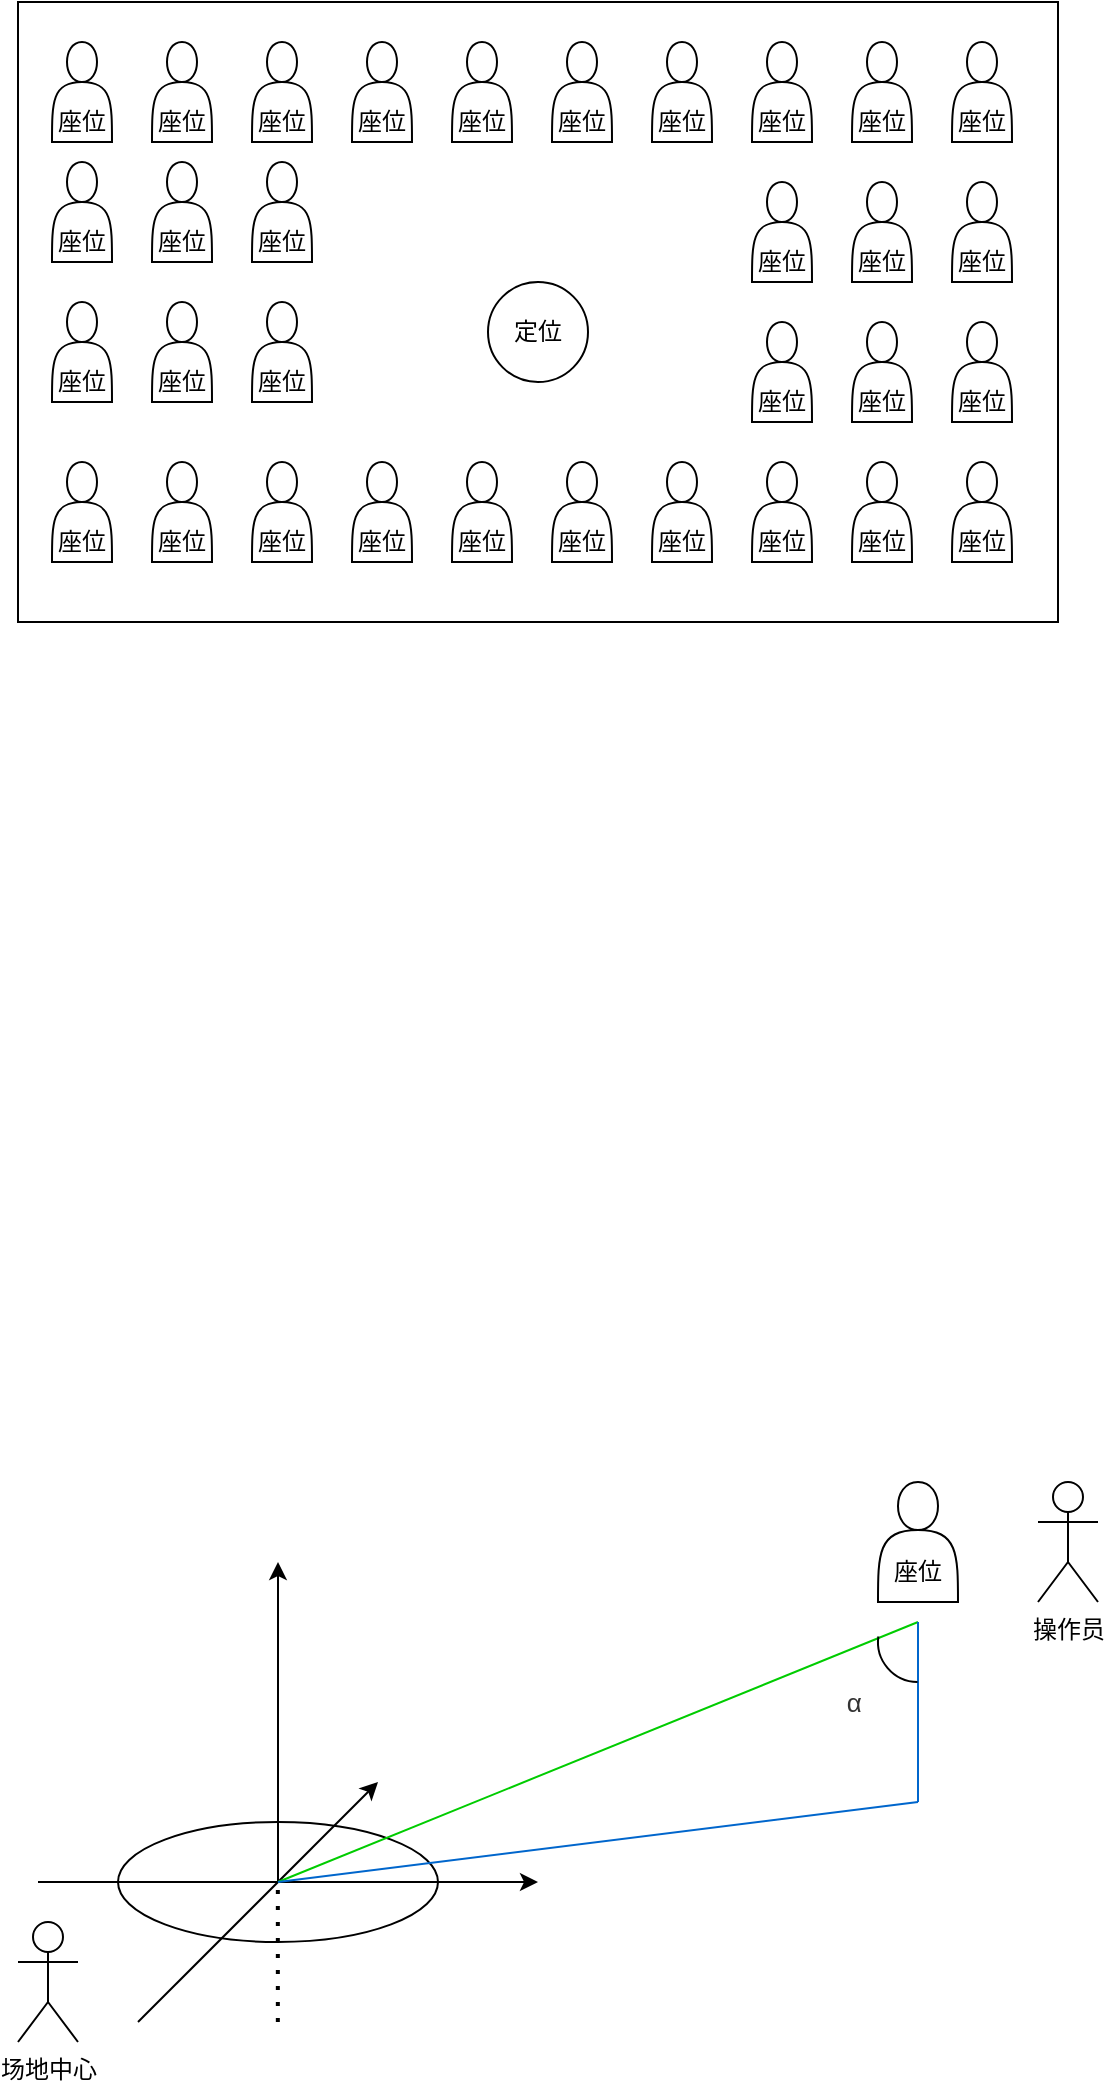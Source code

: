<mxfile version="13.6.0" type="github"><diagram id="Auys1NDRf-AyNC6vhSMe" name="Page-1"><mxGraphModel dx="1349" dy="1953" grid="1" gridSize="10" guides="1" tooltips="1" connect="1" arrows="1" fold="1" page="1" pageScale="1" pageWidth="827" pageHeight="1169" math="0" shadow="0"><root><mxCell id="0"/><mxCell id="1" parent="0"/><mxCell id="lMemVwoY50pMKoM0oDk7-1" value="场地中心" style="shape=umlActor;verticalLabelPosition=bottom;verticalAlign=top;html=1;outlineConnect=0;" vertex="1" parent="1"><mxGeometry x="153" y="410" width="30" height="60" as="geometry"/></mxCell><mxCell id="lMemVwoY50pMKoM0oDk7-2" value="操作员" style="shape=umlActor;verticalLabelPosition=bottom;verticalAlign=top;html=1;outlineConnect=0;" vertex="1" parent="1"><mxGeometry x="663" y="190" width="30" height="60" as="geometry"/></mxCell><mxCell id="lMemVwoY50pMKoM0oDk7-3" value="" style="ellipse;whiteSpace=wrap;html=1;" vertex="1" parent="1"><mxGeometry x="203" y="360" width="160" height="60" as="geometry"/></mxCell><mxCell id="lMemVwoY50pMKoM0oDk7-4" value="" style="endArrow=classic;html=1;" edge="1" parent="1"><mxGeometry width="50" height="50" relative="1" as="geometry"><mxPoint x="283" y="390" as="sourcePoint"/><mxPoint x="283" y="230" as="targetPoint"/><Array as="points"><mxPoint x="283" y="240"/></Array></mxGeometry></mxCell><mxCell id="lMemVwoY50pMKoM0oDk7-5" value="" style="endArrow=none;dashed=1;html=1;dashPattern=1 3;strokeWidth=2;" edge="1" parent="1"><mxGeometry width="50" height="50" relative="1" as="geometry"><mxPoint x="282.92" y="460" as="sourcePoint"/><mxPoint x="282.92" y="390" as="targetPoint"/></mxGeometry></mxCell><mxCell id="lMemVwoY50pMKoM0oDk7-6" value="" style="endArrow=classic;html=1;" edge="1" parent="1"><mxGeometry width="50" height="50" relative="1" as="geometry"><mxPoint x="213" y="460" as="sourcePoint"/><mxPoint x="333" y="340" as="targetPoint"/></mxGeometry></mxCell><mxCell id="lMemVwoY50pMKoM0oDk7-7" value="" style="endArrow=classic;html=1;" edge="1" parent="1"><mxGeometry width="50" height="50" relative="1" as="geometry"><mxPoint x="163" y="390" as="sourcePoint"/><mxPoint x="413" y="390" as="targetPoint"/></mxGeometry></mxCell><mxCell id="lMemVwoY50pMKoM0oDk7-9" value="" style="endArrow=none;html=1;fillColor=#00CC00;strokeColor=#00CC00;" edge="1" parent="1"><mxGeometry width="50" height="50" relative="1" as="geometry"><mxPoint x="283" y="390" as="sourcePoint"/><mxPoint x="603" y="260" as="targetPoint"/></mxGeometry></mxCell><mxCell id="lMemVwoY50pMKoM0oDk7-10" value="" style="endArrow=none;html=1;fillColor=#00CC00;strokeColor=#0066CC;" edge="1" parent="1"><mxGeometry width="50" height="50" relative="1" as="geometry"><mxPoint x="603" y="350" as="sourcePoint"/><mxPoint x="603" y="260" as="targetPoint"/></mxGeometry></mxCell><mxCell id="lMemVwoY50pMKoM0oDk7-11" value="" style="endArrow=none;html=1;fillColor=#00CC00;strokeColor=#0066CC;" edge="1" parent="1"><mxGeometry width="50" height="50" relative="1" as="geometry"><mxPoint x="283" y="390" as="sourcePoint"/><mxPoint x="603" y="350" as="targetPoint"/></mxGeometry></mxCell><mxCell id="lMemVwoY50pMKoM0oDk7-12" value="&lt;br&gt;&lt;br&gt;座位" style="shape=actor;whiteSpace=wrap;html=1;" vertex="1" parent="1"><mxGeometry x="583" y="190" width="40" height="60" as="geometry"/></mxCell><mxCell id="lMemVwoY50pMKoM0oDk7-13" value="" style="verticalLabelPosition=bottom;verticalAlign=top;html=1;shape=mxgraph.basic.arc;startAngle=0.502;endAngle=0.772;" vertex="1" parent="1"><mxGeometry x="583" y="250" width="40" height="40" as="geometry"/></mxCell><mxCell id="lMemVwoY50pMKoM0oDk7-14" value="&lt;span style=&quot;color: rgb(51 , 51 , 51) ; font-family: &amp;#34;microsoft yahei&amp;#34; , &amp;#34;arial&amp;#34; , sans-serif ; font-size: 13px ; background-color: rgb(255 , 255 , 255)&quot;&gt;α&amp;nbsp;&lt;/span&gt;" style="text;html=1;strokeColor=none;fillColor=none;align=center;verticalAlign=middle;whiteSpace=wrap;rounded=0;" vertex="1" parent="1"><mxGeometry x="553" y="290" width="40" height="20" as="geometry"/></mxCell><mxCell id="lMemVwoY50pMKoM0oDk7-15" value="" style="rounded=0;whiteSpace=wrap;html=1;" vertex="1" parent="1"><mxGeometry x="153" y="-550" width="520" height="310" as="geometry"/></mxCell><mxCell id="lMemVwoY50pMKoM0oDk7-19" value="定位" style="ellipse;whiteSpace=wrap;html=1;aspect=fixed;" vertex="1" parent="1"><mxGeometry x="388" y="-410" width="50" height="50" as="geometry"/></mxCell><mxCell id="lMemVwoY50pMKoM0oDk7-20" value="&lt;br&gt;&lt;br&gt;座位" style="shape=actor;whiteSpace=wrap;html=1;" vertex="1" parent="1"><mxGeometry x="520" y="-530" width="30" height="50" as="geometry"/></mxCell><mxCell id="lMemVwoY50pMKoM0oDk7-21" value="&lt;br&gt;&lt;br&gt;座位" style="shape=actor;whiteSpace=wrap;html=1;" vertex="1" parent="1"><mxGeometry x="620" y="-530" width="30" height="50" as="geometry"/></mxCell><mxCell id="lMemVwoY50pMKoM0oDk7-22" value="&lt;br&gt;&lt;br&gt;座位" style="shape=actor;whiteSpace=wrap;html=1;" vertex="1" parent="1"><mxGeometry x="570" y="-530" width="30" height="50" as="geometry"/></mxCell><mxCell id="lMemVwoY50pMKoM0oDk7-24" value="&lt;br&gt;&lt;br&gt;座位" style="shape=actor;whiteSpace=wrap;html=1;" vertex="1" parent="1"><mxGeometry x="520" y="-460" width="30" height="50" as="geometry"/></mxCell><mxCell id="lMemVwoY50pMKoM0oDk7-25" value="&lt;br&gt;&lt;br&gt;座位" style="shape=actor;whiteSpace=wrap;html=1;" vertex="1" parent="1"><mxGeometry x="570" y="-460" width="30" height="50" as="geometry"/></mxCell><mxCell id="lMemVwoY50pMKoM0oDk7-26" value="&lt;br&gt;&lt;br&gt;座位" style="shape=actor;whiteSpace=wrap;html=1;" vertex="1" parent="1"><mxGeometry x="620" y="-460" width="30" height="50" as="geometry"/></mxCell><mxCell id="lMemVwoY50pMKoM0oDk7-27" value="&lt;br&gt;&lt;br&gt;座位" style="shape=actor;whiteSpace=wrap;html=1;" vertex="1" parent="1"><mxGeometry x="520" y="-390" width="30" height="50" as="geometry"/></mxCell><mxCell id="lMemVwoY50pMKoM0oDk7-28" value="&lt;br&gt;&lt;br&gt;座位" style="shape=actor;whiteSpace=wrap;html=1;" vertex="1" parent="1"><mxGeometry x="570" y="-390" width="30" height="50" as="geometry"/></mxCell><mxCell id="lMemVwoY50pMKoM0oDk7-29" value="&lt;br&gt;&lt;br&gt;座位" style="shape=actor;whiteSpace=wrap;html=1;" vertex="1" parent="1"><mxGeometry x="620" y="-390" width="30" height="50" as="geometry"/></mxCell><mxCell id="lMemVwoY50pMKoM0oDk7-30" value="&lt;br&gt;&lt;br&gt;座位" style="shape=actor;whiteSpace=wrap;html=1;" vertex="1" parent="1"><mxGeometry x="520" y="-320" width="30" height="50" as="geometry"/></mxCell><mxCell id="lMemVwoY50pMKoM0oDk7-31" value="&lt;br&gt;&lt;br&gt;座位" style="shape=actor;whiteSpace=wrap;html=1;" vertex="1" parent="1"><mxGeometry x="570" y="-320" width="30" height="50" as="geometry"/></mxCell><mxCell id="lMemVwoY50pMKoM0oDk7-32" value="&lt;br&gt;&lt;br&gt;座位" style="shape=actor;whiteSpace=wrap;html=1;" vertex="1" parent="1"><mxGeometry x="620" y="-320" width="30" height="50" as="geometry"/></mxCell><mxCell id="lMemVwoY50pMKoM0oDk7-34" value="&lt;br&gt;&lt;br&gt;座位" style="shape=actor;whiteSpace=wrap;html=1;" vertex="1" parent="1"><mxGeometry x="370" y="-530" width="30" height="50" as="geometry"/></mxCell><mxCell id="lMemVwoY50pMKoM0oDk7-35" value="&lt;br&gt;&lt;br&gt;座位" style="shape=actor;whiteSpace=wrap;html=1;" vertex="1" parent="1"><mxGeometry x="470" y="-530" width="30" height="50" as="geometry"/></mxCell><mxCell id="lMemVwoY50pMKoM0oDk7-36" value="&lt;br&gt;&lt;br&gt;座位" style="shape=actor;whiteSpace=wrap;html=1;" vertex="1" parent="1"><mxGeometry x="420" y="-530" width="30" height="50" as="geometry"/></mxCell><mxCell id="lMemVwoY50pMKoM0oDk7-40" value="&lt;br&gt;&lt;br&gt;座位" style="shape=actor;whiteSpace=wrap;html=1;" vertex="1" parent="1"><mxGeometry x="220" y="-530" width="30" height="50" as="geometry"/></mxCell><mxCell id="lMemVwoY50pMKoM0oDk7-41" value="&lt;br&gt;&lt;br&gt;座位" style="shape=actor;whiteSpace=wrap;html=1;" vertex="1" parent="1"><mxGeometry x="320" y="-530" width="30" height="50" as="geometry"/></mxCell><mxCell id="lMemVwoY50pMKoM0oDk7-42" value="&lt;br&gt;&lt;br&gt;座位" style="shape=actor;whiteSpace=wrap;html=1;" vertex="1" parent="1"><mxGeometry x="270" y="-530" width="30" height="50" as="geometry"/></mxCell><mxCell id="lMemVwoY50pMKoM0oDk7-44" value="&lt;br&gt;&lt;br&gt;座位" style="shape=actor;whiteSpace=wrap;html=1;" vertex="1" parent="1"><mxGeometry x="170" y="-530" width="30" height="50" as="geometry"/></mxCell><mxCell id="lMemVwoY50pMKoM0oDk7-46" value="&lt;br&gt;&lt;br&gt;座位" style="shape=actor;whiteSpace=wrap;html=1;" vertex="1" parent="1"><mxGeometry x="370" y="-320" width="30" height="50" as="geometry"/></mxCell><mxCell id="lMemVwoY50pMKoM0oDk7-47" value="&lt;br&gt;&lt;br&gt;座位" style="shape=actor;whiteSpace=wrap;html=1;" vertex="1" parent="1"><mxGeometry x="470" y="-320" width="30" height="50" as="geometry"/></mxCell><mxCell id="lMemVwoY50pMKoM0oDk7-48" value="&lt;br&gt;&lt;br&gt;座位" style="shape=actor;whiteSpace=wrap;html=1;" vertex="1" parent="1"><mxGeometry x="420" y="-320" width="30" height="50" as="geometry"/></mxCell><mxCell id="lMemVwoY50pMKoM0oDk7-49" value="&lt;br&gt;&lt;br&gt;座位" style="shape=actor;whiteSpace=wrap;html=1;" vertex="1" parent="1"><mxGeometry x="220" y="-320" width="30" height="50" as="geometry"/></mxCell><mxCell id="lMemVwoY50pMKoM0oDk7-50" value="&lt;br&gt;&lt;br&gt;座位" style="shape=actor;whiteSpace=wrap;html=1;" vertex="1" parent="1"><mxGeometry x="320" y="-320" width="30" height="50" as="geometry"/></mxCell><mxCell id="lMemVwoY50pMKoM0oDk7-51" value="&lt;br&gt;&lt;br&gt;座位" style="shape=actor;whiteSpace=wrap;html=1;" vertex="1" parent="1"><mxGeometry x="270" y="-320" width="30" height="50" as="geometry"/></mxCell><mxCell id="lMemVwoY50pMKoM0oDk7-53" value="&lt;br&gt;&lt;br&gt;座位" style="shape=actor;whiteSpace=wrap;html=1;" vertex="1" parent="1"><mxGeometry x="170" y="-320" width="30" height="50" as="geometry"/></mxCell><mxCell id="lMemVwoY50pMKoM0oDk7-64" value="&lt;br&gt;&lt;br&gt;座位" style="shape=actor;whiteSpace=wrap;html=1;" vertex="1" parent="1"><mxGeometry x="170" y="-470" width="30" height="50" as="geometry"/></mxCell><mxCell id="lMemVwoY50pMKoM0oDk7-65" value="&lt;br&gt;&lt;br&gt;座位" style="shape=actor;whiteSpace=wrap;html=1;" vertex="1" parent="1"><mxGeometry x="220" y="-470" width="30" height="50" as="geometry"/></mxCell><mxCell id="lMemVwoY50pMKoM0oDk7-66" value="&lt;br&gt;&lt;br&gt;座位" style="shape=actor;whiteSpace=wrap;html=1;" vertex="1" parent="1"><mxGeometry x="270" y="-470" width="30" height="50" as="geometry"/></mxCell><mxCell id="lMemVwoY50pMKoM0oDk7-67" value="&lt;br&gt;&lt;br&gt;座位" style="shape=actor;whiteSpace=wrap;html=1;" vertex="1" parent="1"><mxGeometry x="170" y="-400" width="30" height="50" as="geometry"/></mxCell><mxCell id="lMemVwoY50pMKoM0oDk7-68" value="&lt;br&gt;&lt;br&gt;座位" style="shape=actor;whiteSpace=wrap;html=1;" vertex="1" parent="1"><mxGeometry x="220" y="-400" width="30" height="50" as="geometry"/></mxCell><mxCell id="lMemVwoY50pMKoM0oDk7-69" value="&lt;br&gt;&lt;br&gt;座位" style="shape=actor;whiteSpace=wrap;html=1;" vertex="1" parent="1"><mxGeometry x="270" y="-400" width="30" height="50" as="geometry"/></mxCell></root></mxGraphModel></diagram></mxfile>